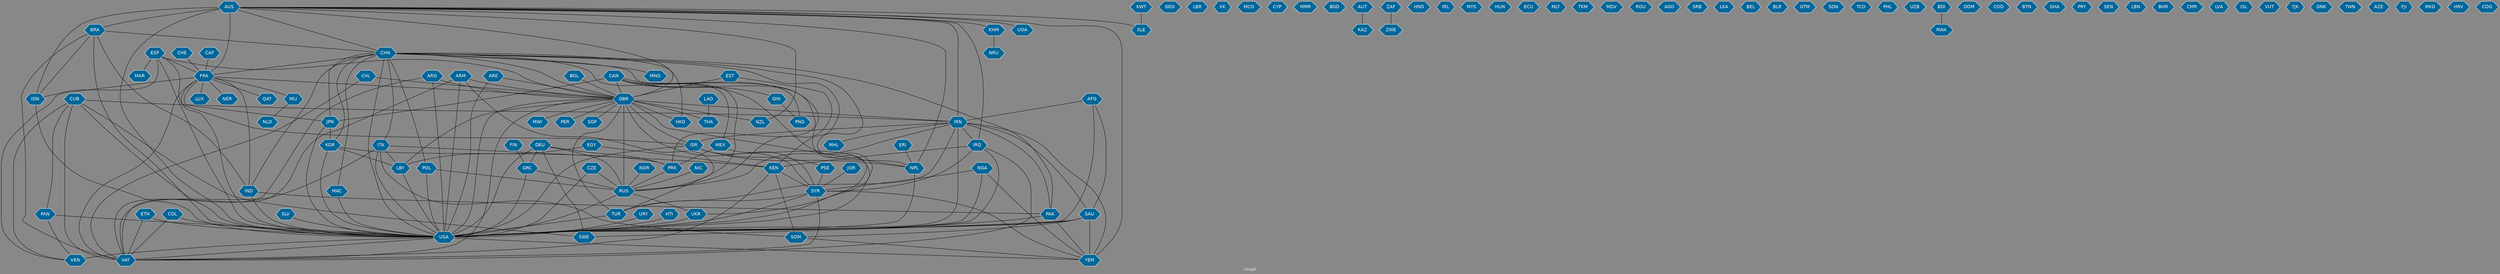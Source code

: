 // Countries together in item graph
graph {
	graph [bgcolor="#888888" fontcolor=white fontsize=12 label="Graph" outputorder=edgesfirst overlap=prism]
	node [color=white fillcolor="#006699" fontcolor=white fontname=Helvetica shape=hexagon style=filled]
	edge [arrowhead=open color=black fontcolor=white fontname=Courier fontsize=12]
		NPL [label=NPL]
		IRQ [label=IRQ]
		USA [label=USA]
		IDN [label=IDN]
		BRA [label=BRA]
		JPN [label=JPN]
		DEU [label=DEU]
		YEM [label=YEM]
		IRN [label=IRN]
		GBR [label=GBR]
		ETH [label=ETH]
		VAT [label=VAT]
		ESP [label=ESP]
		PAK [label=PAK]
		CHN [label=CHN]
		PSE [label=PSE]
		GEO [label=GEO]
		FIN [label=FIN]
		GRC [label=GRC]
		NOR [label=NOR]
		UKR [label=UKR]
		LBR [label=LBR]
		CUB [label=CUB]
		SLE [label=SLE]
		XK [label=XK]
		COL [label=COL]
		AFG [label=AFG]
		MCO [label=MCO]
		IND [label=IND]
		CYP [label=CYP]
		KHM [label=KHM]
		NRU [label=NRU]
		AUS [label=AUS]
		KEN [label=KEN]
		MMR [label=MMR]
		FRA [label=FRA]
		ITA [label=ITA]
		NLD [label=NLD]
		SYR [label=SYR]
		ARG [label=ARG]
		BGD [label=BGD]
		RUS [label=RUS]
		KAZ [label=KAZ]
		EGY [label=EGY]
		MEX [label=MEX]
		POL [label=POL]
		URY [label=URY]
		HTI [label=HTI]
		SAU [label=SAU]
		PAN [label=PAN]
		ZAF [label=ZAF]
		LBY [label=LBY]
		HND [label=HND]
		MAR [label=MAR]
		ZWE [label=ZWE]
		GIN [label=GIN]
		PNG [label=PNG]
		TUR [label=TUR]
		ISR [label=ISR]
		BOL [label=BOL]
		IRL [label=IRL]
		KOR [label=KOR]
		NGA [label=NGA]
		ARM [label=ARM]
		PRK [label=PRK]
		MYS [label=MYS]
		HUN [label=HUN]
		CAN [label=CAN]
		SOM [label=SOM]
		UGA [label=UGA]
		CHL [label=CHL]
		MLI [label=MLI]
		ECU [label=ECU]
		MLT [label=MLT]
		ARE [label=ARE]
		TKM [label=TKM]
		CAF [label=CAF]
		AUT [label=AUT]
		MWI [label=MWI]
		MDV [label=MDV]
		ROU [label=ROU]
		HKG [label=HKG]
		ERI [label=ERI]
		NIC [label=NIC]
		AGO [label=AGO]
		PER [label=PER]
		SRB [label=SRB]
		LKA [label=LKA]
		NZL [label=NZL]
		VEN [label=VEN]
		CHE [label=CHE]
		BEL [label=BEL]
		BLR [label=BLR]
		GTM [label=GTM]
		SDN [label=SDN]
		SWE [label=SWE]
		SLV [label=SLV]
		TCD [label=TCD]
		PHL [label=PHL]
		UZB [label=UZB]
		LAO [label=LAO]
		THA [label=THA]
		MHL [label=MHL]
		SGP [label=SGP]
		QAT [label=QAT]
		BDI [label=BDI]
		DOM [label=DOM]
		RWA [label=RWA]
		COD [label=COD]
		BTN [label=BTN]
		GHA [label=GHA]
		PRY [label=PRY]
		SEN [label=SEN]
		LBN [label=LBN]
		BHR [label=BHR]
		KWT [label=KWT]
		CMR [label=CMR]
		LVA [label=LVA]
		ISL [label=ISL]
		EST [label=EST]
		MNG [label=MNG]
		VUT [label=VUT]
		TJK [label=TJK]
		DNK [label=DNK]
		TWN [label=TWN]
		CZE [label=CZE]
		MAC [label=MAC]
		LUX [label=LUX]
		AZE [label=AZE]
		FJI [label=FJI]
		MKD [label=MKD]
		HRV [label=HRV]
		NER [label=NER]
		COG [label=COG]
		JOR [label=JOR]
			FRA -- IDN [weight=3]
			GBR -- IRN [weight=5]
			SYR -- TUR [weight=3]
			CHN -- MAC [weight=2]
			SYR -- VAT [weight=2]
			USA -- VAT [weight=6]
			CUB -- PAN [weight=2]
			ERI -- NPL [weight=1]
			CHN -- NPL [weight=1]
			CAF -- FRA [weight=1]
			BRA -- VAT [weight=1]
			CAN -- USA [weight=1]
			SAU -- YEM [weight=21]
			ARG -- USA [weight=1]
			NIC -- RUS [weight=1]
			URY -- USA [weight=2]
			SAU -- SWE [weight=1]
			CAN -- GBR [weight=2]
			ARM -- TUR [weight=6]
			COL -- VAT [weight=1]
			MLI -- NLD [weight=1]
			FRA -- IND [weight=1]
			CHN -- MEX [weight=2]
			BRA -- USA [weight=2]
			CAN -- RUS [weight=1]
			ARG -- VAT [weight=2]
			AUS -- FRA [weight=2]
			CHN -- POL [weight=1]
			ITA -- KEN [weight=1]
			FRA -- JPN [weight=1]
			IRN -- ISR [weight=10]
			CHN -- PRK [weight=2]
			LBY -- USA [weight=1]
			CAN -- JPN [weight=3]
			JOR -- SYR [weight=1]
			ISR -- NPL [weight=1]
			USA -- YEM [weight=5]
			CZE -- USA [weight=1]
			EST -- RUS [weight=1]
			CUB -- IRN [weight=1]
			TUR -- USA [weight=1]
			FRA -- MLI [weight=3]
			GBR -- VAT [weight=1]
			LAO -- THA [weight=1]
			PAK -- YEM [weight=3]
			MEX -- PRK [weight=1]
			AUS -- KHM [weight=1]
			IDN -- USA [weight=2]
			ARE -- GBR [weight=1]
			KOR -- PRK [weight=1]
			NGA -- USA [weight=2]
			DEU -- RUS [weight=1]
			JPN -- USA [weight=10]
			BOL -- GBR [weight=1]
			KOR -- USA [weight=3]
			CHN -- USA [weight=17]
			AUS -- USA [weight=4]
			CHN -- GBR [weight=1]
			NOR -- RUS [weight=2]
			KEN -- VAT [weight=2]
			ITA -- SOM [weight=1]
			CHN -- KOR [weight=2]
			FRA -- NER [weight=1]
			AFG -- SAU [weight=1]
			IND -- USA [weight=1]
			CHN -- IND [weight=2]
			EGY -- KEN [weight=1]
			GBR -- HKG [weight=3]
			MAC -- USA [weight=2]
			GBR -- ISR [weight=1]
			AUS -- IRQ [weight=1]
			GBR -- LBY [weight=2]
			ARM -- GBR [weight=2]
			AUS -- YEM [weight=1]
			SLV -- USA [weight=2]
			CHN -- JPN [weight=3]
			DEU -- SWE [weight=1]
			CUB -- VAT [weight=5]
			ARE -- USA [weight=1]
			IRQ -- SYR [weight=5]
			KOR -- LBY [weight=2]
			CHN -- FRA [weight=2]
			ISR -- USA [weight=6]
			GBR -- PER [weight=1]
			UKR -- USA [weight=2]
			CHL -- GBR [weight=1]
			GBR -- RUS [weight=3]
			KEN -- SOM [weight=6]
			ARM -- VAT [weight=9]
			AUS -- IDN [weight=10]
			POL -- USA [weight=4]
			CHL -- VAT [weight=1]
			GBR -- SYR [weight=6]
			AUS -- GBR [weight=1]
			GRC -- RUS [weight=7]
			IRN -- RUS [weight=7]
			FRA -- USA [weight=5]
			GIN -- PNG [weight=4]
			ISR -- PSE [weight=10]
			DEU -- PRK [weight=1]
			ESP -- VEN [weight=1]
			IND -- PAK [weight=4]
			FRA -- GBR [weight=3]
			PAK -- USA [weight=6]
			KHM -- NRU [weight=4]
			CHN -- KEN [weight=1]
			ETH -- VAT [weight=2]
			HTI -- USA [weight=2]
			ESP -- FRA [weight=1]
			IRN -- MHL [weight=3]
			BDI -- RWA [weight=1]
			GBR -- NPL [weight=8]
			AFG -- IRN [weight=1]
			DEU -- GRC [weight=7]
			CHN -- ITA [weight=1]
			AUS -- NZL [weight=2]
			AUS -- NPL [weight=1]
			MEX -- USA [weight=8]
			KWT -- SLE [weight=1]
			CHN -- MNG [weight=1]
			FRA -- LUX [weight=1]
			KEN -- SYR [weight=2]
			RUS -- UKR [weight=6]
			ITA -- USA [weight=4]
			CAN -- PNG [weight=2]
			IRN -- USA [weight=35]
			GRC -- USA [weight=2]
			ZAF -- ZWE [weight=2]
			IRN -- TUR [weight=2]
			IRN -- SAU [weight=4]
			ESP -- GBR [weight=2]
			AUS -- SLE [weight=1]
			POL -- RUS [weight=7]
			EGY -- LBY [weight=2]
			ESP -- USA [weight=1]
			FIN -- GRC [weight=2]
			GBR -- USA [weight=3]
			AUS -- BRA [weight=1]
			PAN -- VEN [weight=2]
			CUB -- VEN [weight=2]
			AUS -- UGA [weight=2]
			AUT -- KAZ [weight=2]
			AUS -- IRN [weight=3]
			SYR -- USA [weight=2]
			GBR -- NZL [weight=2]
			ITA -- LBY [weight=2]
			ISR -- SYR [weight=2]
			ETH -- USA [weight=1]
			IRQ -- USA [weight=7]
			CAN -- UKR [weight=1]
			SYR -- YEM [weight=1]
			PSE -- SYR [weight=2]
			CAN -- GIN [weight=2]
			IRQ -- KEN [weight=2]
			IRN -- YEM [weight=5]
			JPN -- KOR [weight=4]
			FRA -- VAT [weight=5]
			ARG -- GBR [weight=1]
			GBR -- TUR [weight=5]
			SOM -- YEM [weight=2]
			BRA -- IDN [weight=2]
			IRN -- IRQ [weight=2]
			NPL -- USA [weight=5]
			ESP -- ISR [weight=1]
			GBR -- THA [weight=1]
			ARM -- USA [weight=2]
			SAU -- SOM [weight=2]
			GBR -- MWI [weight=1]
			ITA -- VAT [weight=7]
			RUS -- USA [weight=7]
			FRA -- QAT [weight=1]
			DEU -- USA [weight=3]
			GBR -- SGP [weight=1]
			USA -- VEN [weight=5]
			CUB -- USA [weight=33]
			PAN -- USA [weight=4]
			COL -- USA [weight=1]
			ESP -- MAR [weight=3]
			NGA -- YEM [weight=1]
			BRA -- CHN [weight=1]
			IRN -- PAK [weight=2]
			NGA -- SYR [weight=1]
			PRK -- RUS [weight=3]
			AUS -- CHN [weight=1]
			EST -- GBR [weight=1]
			CHN -- PAK [weight=2]
			IRQ -- VAT [weight=2]
			CZE -- RUS [weight=1]
			CUB -- SWE [weight=1]
			AFG -- USA [weight=4]
			CHE -- FRA [weight=1]
			BRA -- IND [weight=2]
			CHN -- HKG [weight=4]
			SAU -- USA [weight=2]
}